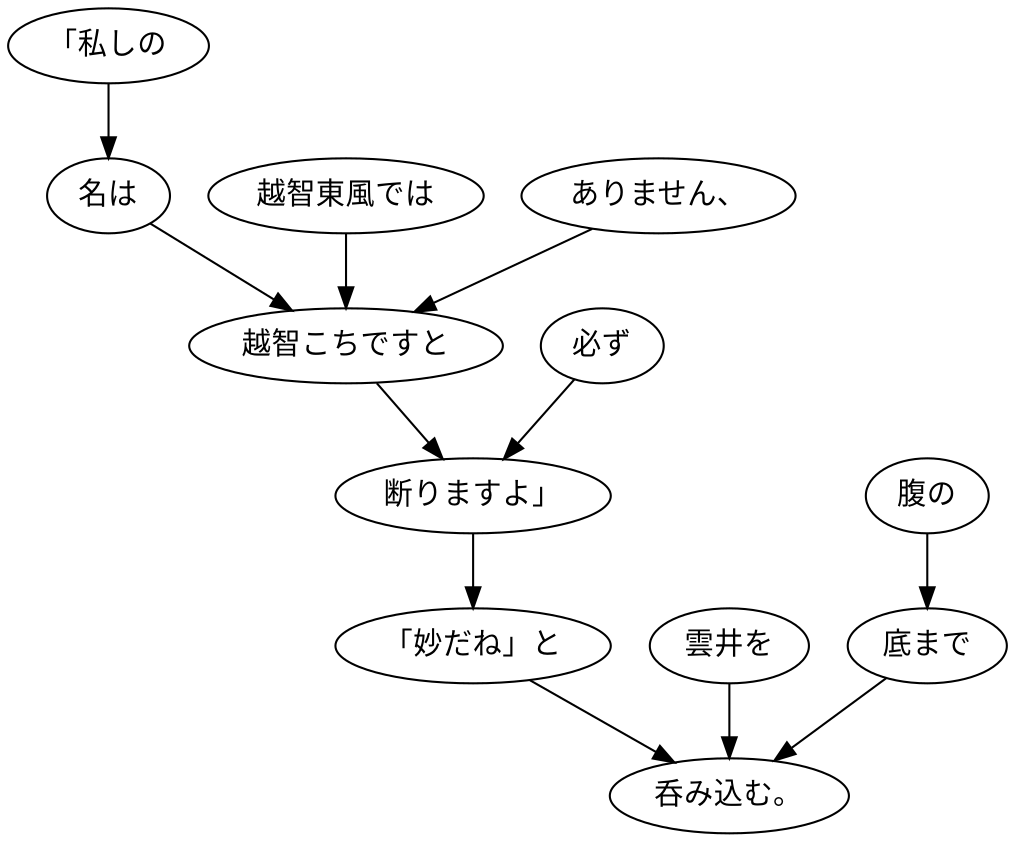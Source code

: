 digraph graph1015 {
	node0 [label="「私しの"];
	node1 [label="名は"];
	node2 [label="越智東風では"];
	node3 [label="ありません、"];
	node4 [label="越智こちですと"];
	node5 [label="必ず"];
	node6 [label="断りますよ」"];
	node7 [label="「妙だね」と"];
	node8 [label="雲井を"];
	node9 [label="腹の"];
	node10 [label="底まで"];
	node11 [label="呑み込む。"];
	node0 -> node1;
	node1 -> node4;
	node2 -> node4;
	node3 -> node4;
	node4 -> node6;
	node5 -> node6;
	node6 -> node7;
	node7 -> node11;
	node8 -> node11;
	node9 -> node10;
	node10 -> node11;
}
